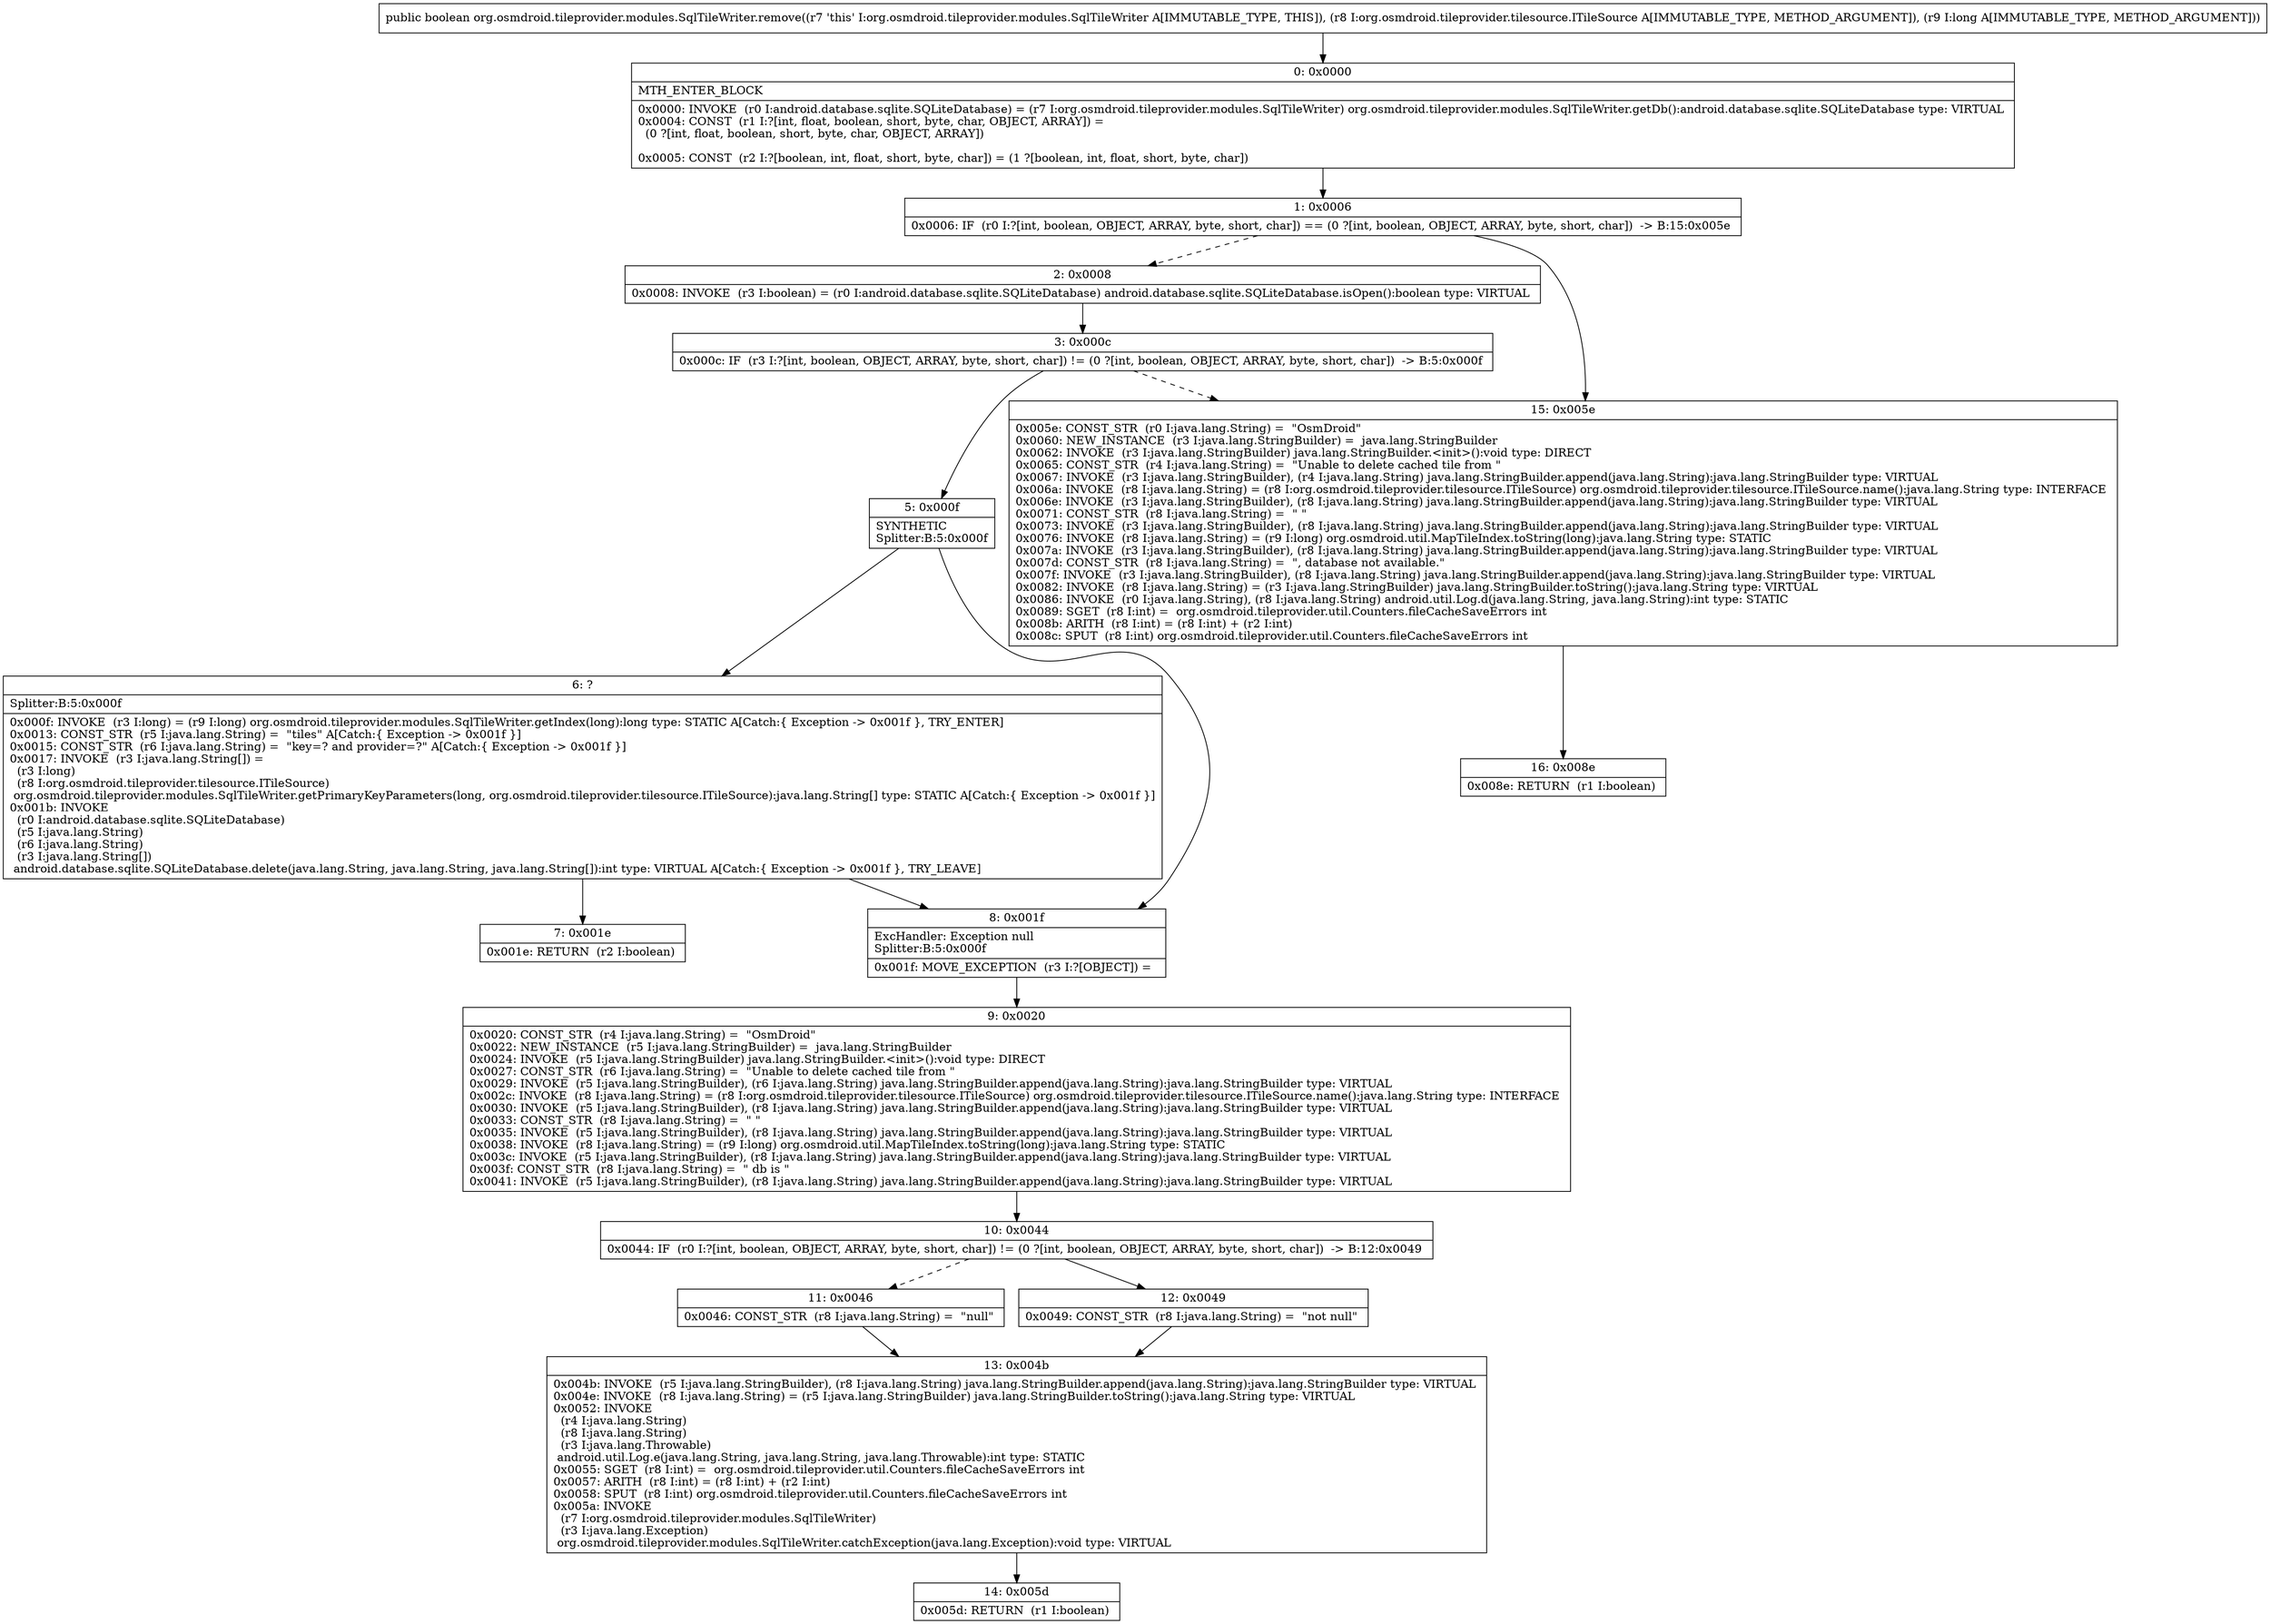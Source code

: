 digraph "CFG fororg.osmdroid.tileprovider.modules.SqlTileWriter.remove(Lorg\/osmdroid\/tileprovider\/tilesource\/ITileSource;J)Z" {
Node_0 [shape=record,label="{0\:\ 0x0000|MTH_ENTER_BLOCK\l|0x0000: INVOKE  (r0 I:android.database.sqlite.SQLiteDatabase) = (r7 I:org.osmdroid.tileprovider.modules.SqlTileWriter) org.osmdroid.tileprovider.modules.SqlTileWriter.getDb():android.database.sqlite.SQLiteDatabase type: VIRTUAL \l0x0004: CONST  (r1 I:?[int, float, boolean, short, byte, char, OBJECT, ARRAY]) = \l  (0 ?[int, float, boolean, short, byte, char, OBJECT, ARRAY])\l \l0x0005: CONST  (r2 I:?[boolean, int, float, short, byte, char]) = (1 ?[boolean, int, float, short, byte, char]) \l}"];
Node_1 [shape=record,label="{1\:\ 0x0006|0x0006: IF  (r0 I:?[int, boolean, OBJECT, ARRAY, byte, short, char]) == (0 ?[int, boolean, OBJECT, ARRAY, byte, short, char])  \-\> B:15:0x005e \l}"];
Node_2 [shape=record,label="{2\:\ 0x0008|0x0008: INVOKE  (r3 I:boolean) = (r0 I:android.database.sqlite.SQLiteDatabase) android.database.sqlite.SQLiteDatabase.isOpen():boolean type: VIRTUAL \l}"];
Node_3 [shape=record,label="{3\:\ 0x000c|0x000c: IF  (r3 I:?[int, boolean, OBJECT, ARRAY, byte, short, char]) != (0 ?[int, boolean, OBJECT, ARRAY, byte, short, char])  \-\> B:5:0x000f \l}"];
Node_5 [shape=record,label="{5\:\ 0x000f|SYNTHETIC\lSplitter:B:5:0x000f\l}"];
Node_6 [shape=record,label="{6\:\ ?|Splitter:B:5:0x000f\l|0x000f: INVOKE  (r3 I:long) = (r9 I:long) org.osmdroid.tileprovider.modules.SqlTileWriter.getIndex(long):long type: STATIC A[Catch:\{ Exception \-\> 0x001f \}, TRY_ENTER]\l0x0013: CONST_STR  (r5 I:java.lang.String) =  \"tiles\" A[Catch:\{ Exception \-\> 0x001f \}]\l0x0015: CONST_STR  (r6 I:java.lang.String) =  \"key=? and provider=?\" A[Catch:\{ Exception \-\> 0x001f \}]\l0x0017: INVOKE  (r3 I:java.lang.String[]) = \l  (r3 I:long)\l  (r8 I:org.osmdroid.tileprovider.tilesource.ITileSource)\l org.osmdroid.tileprovider.modules.SqlTileWriter.getPrimaryKeyParameters(long, org.osmdroid.tileprovider.tilesource.ITileSource):java.lang.String[] type: STATIC A[Catch:\{ Exception \-\> 0x001f \}]\l0x001b: INVOKE  \l  (r0 I:android.database.sqlite.SQLiteDatabase)\l  (r5 I:java.lang.String)\l  (r6 I:java.lang.String)\l  (r3 I:java.lang.String[])\l android.database.sqlite.SQLiteDatabase.delete(java.lang.String, java.lang.String, java.lang.String[]):int type: VIRTUAL A[Catch:\{ Exception \-\> 0x001f \}, TRY_LEAVE]\l}"];
Node_7 [shape=record,label="{7\:\ 0x001e|0x001e: RETURN  (r2 I:boolean) \l}"];
Node_8 [shape=record,label="{8\:\ 0x001f|ExcHandler: Exception null\lSplitter:B:5:0x000f\l|0x001f: MOVE_EXCEPTION  (r3 I:?[OBJECT]) =  \l}"];
Node_9 [shape=record,label="{9\:\ 0x0020|0x0020: CONST_STR  (r4 I:java.lang.String) =  \"OsmDroid\" \l0x0022: NEW_INSTANCE  (r5 I:java.lang.StringBuilder) =  java.lang.StringBuilder \l0x0024: INVOKE  (r5 I:java.lang.StringBuilder) java.lang.StringBuilder.\<init\>():void type: DIRECT \l0x0027: CONST_STR  (r6 I:java.lang.String) =  \"Unable to delete cached tile from \" \l0x0029: INVOKE  (r5 I:java.lang.StringBuilder), (r6 I:java.lang.String) java.lang.StringBuilder.append(java.lang.String):java.lang.StringBuilder type: VIRTUAL \l0x002c: INVOKE  (r8 I:java.lang.String) = (r8 I:org.osmdroid.tileprovider.tilesource.ITileSource) org.osmdroid.tileprovider.tilesource.ITileSource.name():java.lang.String type: INTERFACE \l0x0030: INVOKE  (r5 I:java.lang.StringBuilder), (r8 I:java.lang.String) java.lang.StringBuilder.append(java.lang.String):java.lang.StringBuilder type: VIRTUAL \l0x0033: CONST_STR  (r8 I:java.lang.String) =  \" \" \l0x0035: INVOKE  (r5 I:java.lang.StringBuilder), (r8 I:java.lang.String) java.lang.StringBuilder.append(java.lang.String):java.lang.StringBuilder type: VIRTUAL \l0x0038: INVOKE  (r8 I:java.lang.String) = (r9 I:long) org.osmdroid.util.MapTileIndex.toString(long):java.lang.String type: STATIC \l0x003c: INVOKE  (r5 I:java.lang.StringBuilder), (r8 I:java.lang.String) java.lang.StringBuilder.append(java.lang.String):java.lang.StringBuilder type: VIRTUAL \l0x003f: CONST_STR  (r8 I:java.lang.String) =  \" db is \" \l0x0041: INVOKE  (r5 I:java.lang.StringBuilder), (r8 I:java.lang.String) java.lang.StringBuilder.append(java.lang.String):java.lang.StringBuilder type: VIRTUAL \l}"];
Node_10 [shape=record,label="{10\:\ 0x0044|0x0044: IF  (r0 I:?[int, boolean, OBJECT, ARRAY, byte, short, char]) != (0 ?[int, boolean, OBJECT, ARRAY, byte, short, char])  \-\> B:12:0x0049 \l}"];
Node_11 [shape=record,label="{11\:\ 0x0046|0x0046: CONST_STR  (r8 I:java.lang.String) =  \"null\" \l}"];
Node_12 [shape=record,label="{12\:\ 0x0049|0x0049: CONST_STR  (r8 I:java.lang.String) =  \"not null\" \l}"];
Node_13 [shape=record,label="{13\:\ 0x004b|0x004b: INVOKE  (r5 I:java.lang.StringBuilder), (r8 I:java.lang.String) java.lang.StringBuilder.append(java.lang.String):java.lang.StringBuilder type: VIRTUAL \l0x004e: INVOKE  (r8 I:java.lang.String) = (r5 I:java.lang.StringBuilder) java.lang.StringBuilder.toString():java.lang.String type: VIRTUAL \l0x0052: INVOKE  \l  (r4 I:java.lang.String)\l  (r8 I:java.lang.String)\l  (r3 I:java.lang.Throwable)\l android.util.Log.e(java.lang.String, java.lang.String, java.lang.Throwable):int type: STATIC \l0x0055: SGET  (r8 I:int) =  org.osmdroid.tileprovider.util.Counters.fileCacheSaveErrors int \l0x0057: ARITH  (r8 I:int) = (r8 I:int) + (r2 I:int) \l0x0058: SPUT  (r8 I:int) org.osmdroid.tileprovider.util.Counters.fileCacheSaveErrors int \l0x005a: INVOKE  \l  (r7 I:org.osmdroid.tileprovider.modules.SqlTileWriter)\l  (r3 I:java.lang.Exception)\l org.osmdroid.tileprovider.modules.SqlTileWriter.catchException(java.lang.Exception):void type: VIRTUAL \l}"];
Node_14 [shape=record,label="{14\:\ 0x005d|0x005d: RETURN  (r1 I:boolean) \l}"];
Node_15 [shape=record,label="{15\:\ 0x005e|0x005e: CONST_STR  (r0 I:java.lang.String) =  \"OsmDroid\" \l0x0060: NEW_INSTANCE  (r3 I:java.lang.StringBuilder) =  java.lang.StringBuilder \l0x0062: INVOKE  (r3 I:java.lang.StringBuilder) java.lang.StringBuilder.\<init\>():void type: DIRECT \l0x0065: CONST_STR  (r4 I:java.lang.String) =  \"Unable to delete cached tile from \" \l0x0067: INVOKE  (r3 I:java.lang.StringBuilder), (r4 I:java.lang.String) java.lang.StringBuilder.append(java.lang.String):java.lang.StringBuilder type: VIRTUAL \l0x006a: INVOKE  (r8 I:java.lang.String) = (r8 I:org.osmdroid.tileprovider.tilesource.ITileSource) org.osmdroid.tileprovider.tilesource.ITileSource.name():java.lang.String type: INTERFACE \l0x006e: INVOKE  (r3 I:java.lang.StringBuilder), (r8 I:java.lang.String) java.lang.StringBuilder.append(java.lang.String):java.lang.StringBuilder type: VIRTUAL \l0x0071: CONST_STR  (r8 I:java.lang.String) =  \" \" \l0x0073: INVOKE  (r3 I:java.lang.StringBuilder), (r8 I:java.lang.String) java.lang.StringBuilder.append(java.lang.String):java.lang.StringBuilder type: VIRTUAL \l0x0076: INVOKE  (r8 I:java.lang.String) = (r9 I:long) org.osmdroid.util.MapTileIndex.toString(long):java.lang.String type: STATIC \l0x007a: INVOKE  (r3 I:java.lang.StringBuilder), (r8 I:java.lang.String) java.lang.StringBuilder.append(java.lang.String):java.lang.StringBuilder type: VIRTUAL \l0x007d: CONST_STR  (r8 I:java.lang.String) =  \", database not available.\" \l0x007f: INVOKE  (r3 I:java.lang.StringBuilder), (r8 I:java.lang.String) java.lang.StringBuilder.append(java.lang.String):java.lang.StringBuilder type: VIRTUAL \l0x0082: INVOKE  (r8 I:java.lang.String) = (r3 I:java.lang.StringBuilder) java.lang.StringBuilder.toString():java.lang.String type: VIRTUAL \l0x0086: INVOKE  (r0 I:java.lang.String), (r8 I:java.lang.String) android.util.Log.d(java.lang.String, java.lang.String):int type: STATIC \l0x0089: SGET  (r8 I:int) =  org.osmdroid.tileprovider.util.Counters.fileCacheSaveErrors int \l0x008b: ARITH  (r8 I:int) = (r8 I:int) + (r2 I:int) \l0x008c: SPUT  (r8 I:int) org.osmdroid.tileprovider.util.Counters.fileCacheSaveErrors int \l}"];
Node_16 [shape=record,label="{16\:\ 0x008e|0x008e: RETURN  (r1 I:boolean) \l}"];
MethodNode[shape=record,label="{public boolean org.osmdroid.tileprovider.modules.SqlTileWriter.remove((r7 'this' I:org.osmdroid.tileprovider.modules.SqlTileWriter A[IMMUTABLE_TYPE, THIS]), (r8 I:org.osmdroid.tileprovider.tilesource.ITileSource A[IMMUTABLE_TYPE, METHOD_ARGUMENT]), (r9 I:long A[IMMUTABLE_TYPE, METHOD_ARGUMENT])) }"];
MethodNode -> Node_0;
Node_0 -> Node_1;
Node_1 -> Node_2[style=dashed];
Node_1 -> Node_15;
Node_2 -> Node_3;
Node_3 -> Node_5;
Node_3 -> Node_15[style=dashed];
Node_5 -> Node_6;
Node_5 -> Node_8;
Node_6 -> Node_7;
Node_6 -> Node_8;
Node_8 -> Node_9;
Node_9 -> Node_10;
Node_10 -> Node_11[style=dashed];
Node_10 -> Node_12;
Node_11 -> Node_13;
Node_12 -> Node_13;
Node_13 -> Node_14;
Node_15 -> Node_16;
}

